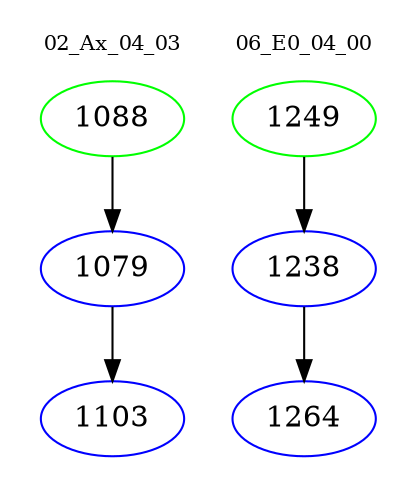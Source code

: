 digraph{
subgraph cluster_0 {
color = white
label = "02_Ax_04_03";
fontsize=10;
T0_1088 [label="1088", color="green"]
T0_1088 -> T0_1079 [color="black"]
T0_1079 [label="1079", color="blue"]
T0_1079 -> T0_1103 [color="black"]
T0_1103 [label="1103", color="blue"]
}
subgraph cluster_1 {
color = white
label = "06_E0_04_00";
fontsize=10;
T1_1249 [label="1249", color="green"]
T1_1249 -> T1_1238 [color="black"]
T1_1238 [label="1238", color="blue"]
T1_1238 -> T1_1264 [color="black"]
T1_1264 [label="1264", color="blue"]
}
}
